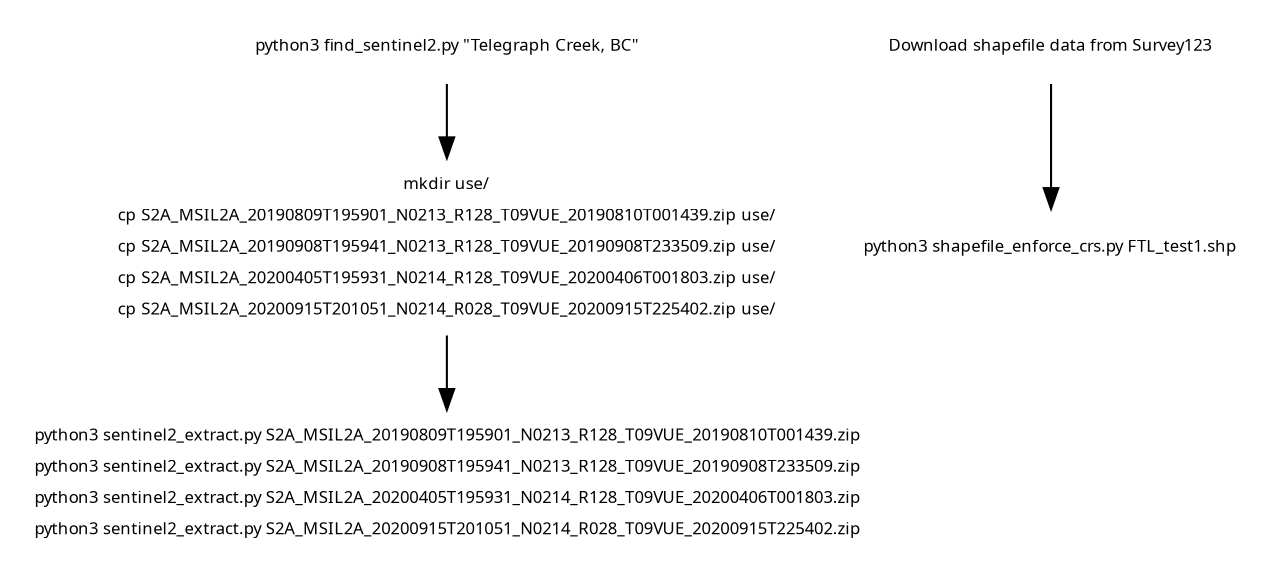 digraph D {
node [shape=plaintext fontname="Sans serif" fontsize="8"];

task_1 [
shape = plaintext
label=<
<table border='0' cellborder='0'>
  <tr><td>python3 find_sentinel2.py "Telegraph Creek, BC"</td></tr>
</table> >];  


task_2 [
shape = plaintext
label=<
<table border='0' cellborder='0'>
  <tr><td>mkdir use/</td></tr>
  <tr><td>cp S2A_MSIL2A_20190809T195901_N0213_R128_T09VUE_20190810T001439.zip use/</td></tr>
  <tr><td>cp S2A_MSIL2A_20190908T195941_N0213_R128_T09VUE_20190908T233509.zip use/</td></tr>
  <tr><td>cp S2A_MSIL2A_20200405T195931_N0214_R128_T09VUE_20200406T001803.zip use/</td></tr>
  <tr><td>cp S2A_MSIL2A_20200915T201051_N0214_R028_T09VUE_20200915T225402.zip use/</td></tr>
</table> >];


task_3 [
shape = plaintext
label=<
<table border='0' cellborder='0'>
<tr><td>python3 sentinel2_extract.py S2A_MSIL2A_20190809T195901_N0213_R128_T09VUE_20190810T001439.zip</td></tr>
<tr><td>python3 sentinel2_extract.py S2A_MSIL2A_20190908T195941_N0213_R128_T09VUE_20190908T233509.zip</td></tr>
<tr><td>python3 sentinel2_extract.py S2A_MSIL2A_20200405T195931_N0214_R128_T09VUE_20200406T001803.zip</td></tr>
<tr><td>python3 sentinel2_extract.py S2A_MSIL2A_20200915T201051_N0214_R028_T09VUE_20200915T225402.zip</td></tr>
</table> >];




task_4 [
shape = plaintext
label=<
<table border='0' cellborder='0'>
<tr><td>Download shapefile data from Survey123</td></tr>
</table> >];


task_5 [
shape = plaintext
label=<
<table border='0' cellborder='0'>
<tr><td>python3 shapefile_enforce_crs.py FTL_test1.shp</td></tr>
</table> >];




task_1 -> task_2;
task_2 -> task_3;
task_4 -> task_5;

}


